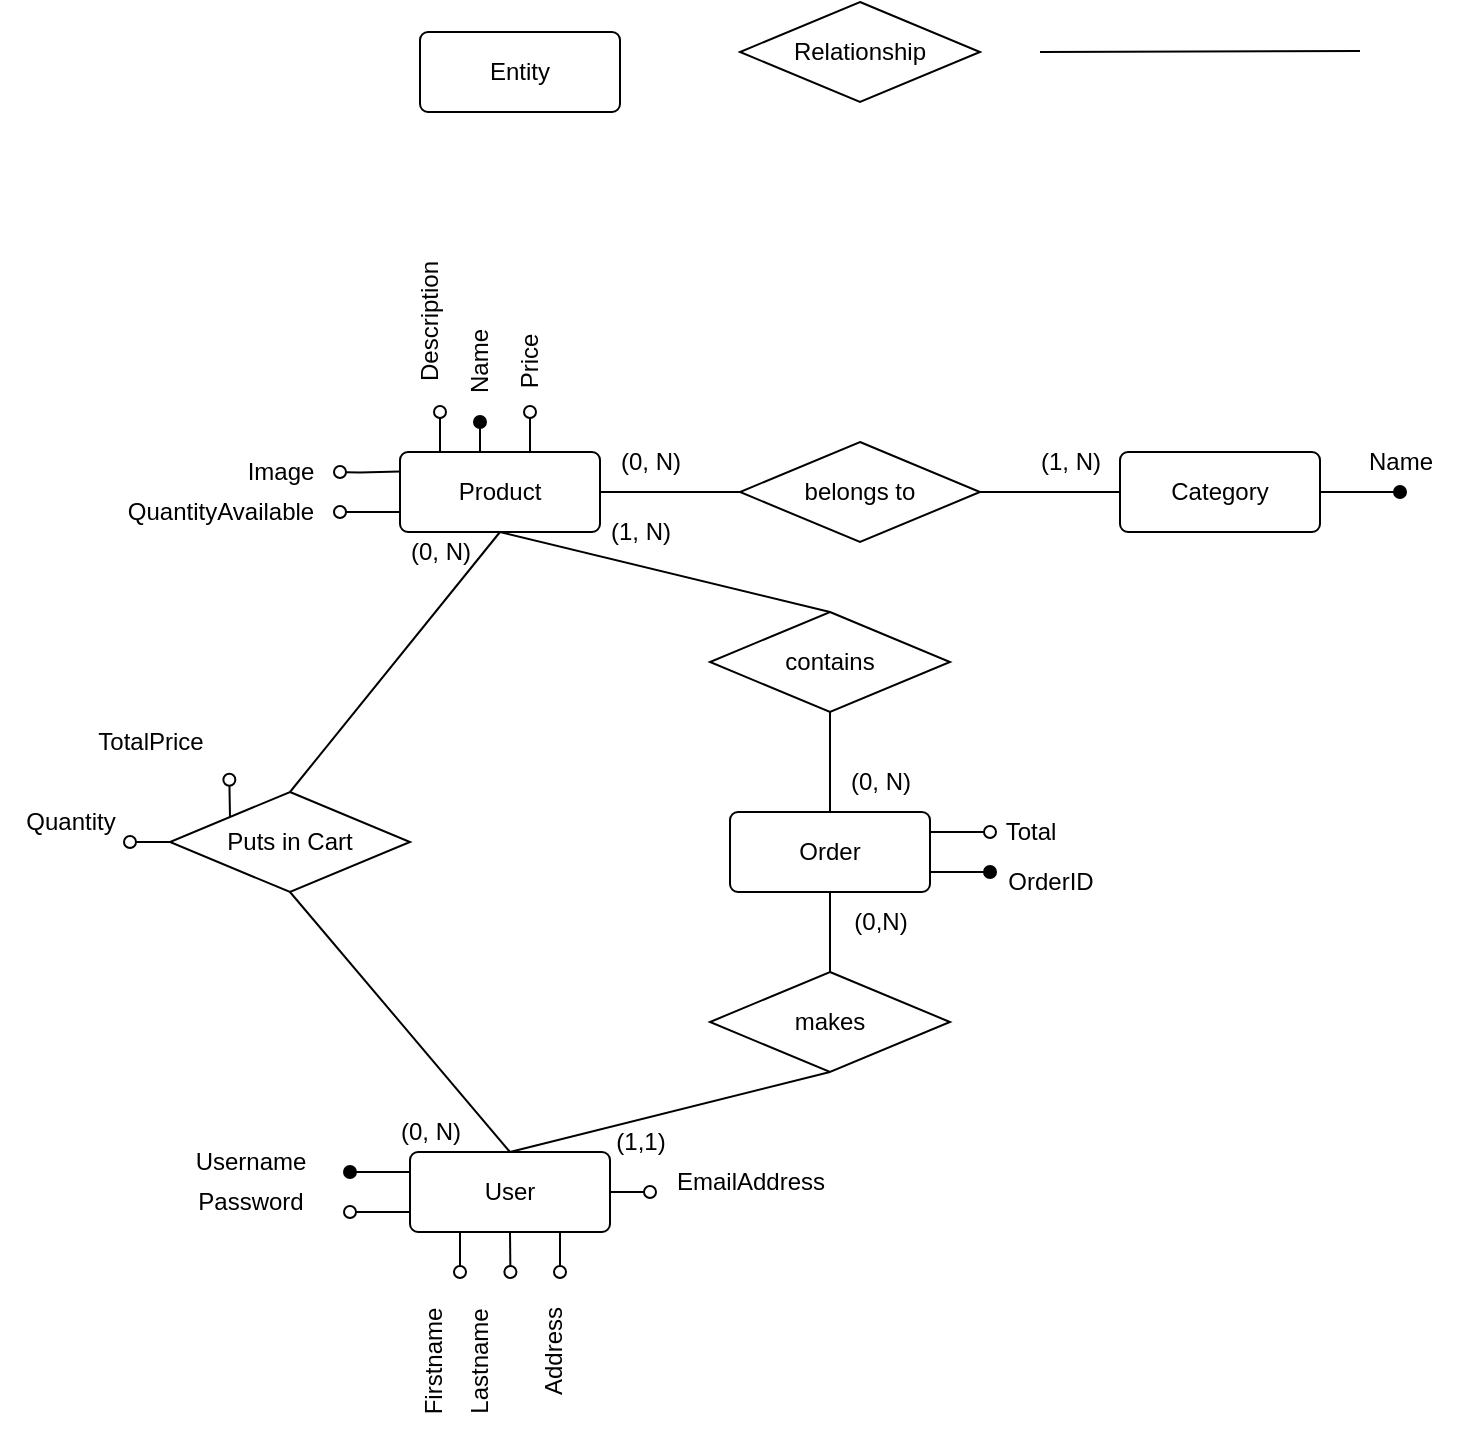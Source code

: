 <mxfile version="20.2.7" type="device"><diagram id="R2lEEEUBdFMjLlhIrx00" name="Page-1"><mxGraphModel dx="2028" dy="631" grid="1" gridSize="10" guides="1" tooltips="1" connect="1" arrows="1" fold="1" page="1" pageScale="1" pageWidth="850" pageHeight="1100" math="0" shadow="0" extFonts="Permanent Marker^https://fonts.googleapis.com/css?family=Permanent+Marker"><root><mxCell id="0"/><mxCell id="1" parent="0"/><mxCell id="NI0eeOFDapOcyom5uRhp-61" style="edgeStyle=orthogonalEdgeStyle;rounded=0;orthogonalLoop=1;jettySize=auto;html=1;exitX=1;exitY=0.25;exitDx=0;exitDy=0;startArrow=none;startFill=0;endArrow=oval;endFill=0;" edge="1" parent="1" source="NI0eeOFDapOcyom5uRhp-1"><mxGeometry relative="1" as="geometry"><mxPoint x="415" y="450.143" as="targetPoint"/></mxGeometry></mxCell><mxCell id="NI0eeOFDapOcyom5uRhp-63" style="edgeStyle=orthogonalEdgeStyle;rounded=0;orthogonalLoop=1;jettySize=auto;html=1;exitX=1;exitY=0.75;exitDx=0;exitDy=0;startArrow=none;startFill=0;endArrow=oval;endFill=1;" edge="1" parent="1" source="NI0eeOFDapOcyom5uRhp-1"><mxGeometry relative="1" as="geometry"><mxPoint x="415" y="470.143" as="targetPoint"/></mxGeometry></mxCell><mxCell id="NI0eeOFDapOcyom5uRhp-1" value="Order" style="rounded=1;arcSize=10;whiteSpace=wrap;html=1;align=center;" vertex="1" parent="1"><mxGeometry x="285" y="440" width="100" height="40" as="geometry"/></mxCell><mxCell id="NI0eeOFDapOcyom5uRhp-2" value="belongs to" style="shape=rhombus;perimeter=rhombusPerimeter;whiteSpace=wrap;html=1;align=center;" vertex="1" parent="1"><mxGeometry x="290" y="255" width="120" height="50" as="geometry"/></mxCell><mxCell id="NI0eeOFDapOcyom5uRhp-3" value="" style="endArrow=none;html=1;rounded=0;" edge="1" parent="1"><mxGeometry relative="1" as="geometry"><mxPoint x="440" y="60" as="sourcePoint"/><mxPoint x="600" y="59.5" as="targetPoint"/></mxGeometry></mxCell><mxCell id="NI0eeOFDapOcyom5uRhp-17" style="edgeStyle=orthogonalEdgeStyle;rounded=0;orthogonalLoop=1;jettySize=auto;html=1;exitX=0.75;exitY=0;exitDx=0;exitDy=0;startArrow=none;startFill=0;endArrow=oval;endFill=0;" edge="1" parent="1" source="NI0eeOFDapOcyom5uRhp-4" target="NI0eeOFDapOcyom5uRhp-19"><mxGeometry relative="1" as="geometry"><mxPoint x="195.143" y="240" as="targetPoint"/><Array as="points"><mxPoint x="185" y="260"/></Array></mxGeometry></mxCell><mxCell id="NI0eeOFDapOcyom5uRhp-24" style="edgeStyle=orthogonalEdgeStyle;rounded=0;orthogonalLoop=1;jettySize=auto;html=1;exitX=0.5;exitY=0;exitDx=0;exitDy=0;startArrow=none;startFill=0;endArrow=oval;endFill=1;" edge="1" parent="1" source="NI0eeOFDapOcyom5uRhp-4" target="NI0eeOFDapOcyom5uRhp-18"><mxGeometry relative="1" as="geometry"><mxPoint x="169.905" y="240" as="targetPoint"/><Array as="points"><mxPoint x="160" y="260"/></Array></mxGeometry></mxCell><mxCell id="NI0eeOFDapOcyom5uRhp-25" style="edgeStyle=orthogonalEdgeStyle;rounded=0;orthogonalLoop=1;jettySize=auto;html=1;exitX=0.25;exitY=0;exitDx=0;exitDy=0;startArrow=none;startFill=0;endArrow=oval;endFill=0;" edge="1" parent="1" source="NI0eeOFDapOcyom5uRhp-4"><mxGeometry relative="1" as="geometry"><mxPoint x="140" y="240" as="targetPoint"/><Array as="points"><mxPoint x="140" y="260"/></Array></mxGeometry></mxCell><mxCell id="NI0eeOFDapOcyom5uRhp-30" style="edgeStyle=orthogonalEdgeStyle;rounded=0;orthogonalLoop=1;jettySize=auto;html=1;exitX=0;exitY=0.75;exitDx=0;exitDy=0;startArrow=none;startFill=0;endArrow=oval;endFill=0;" edge="1" parent="1" source="NI0eeOFDapOcyom5uRhp-4" target="NI0eeOFDapOcyom5uRhp-23"><mxGeometry relative="1" as="geometry"/></mxCell><mxCell id="NI0eeOFDapOcyom5uRhp-4" value="Product" style="rounded=1;arcSize=10;whiteSpace=wrap;html=1;align=center;" vertex="1" parent="1"><mxGeometry x="120" y="260" width="100" height="40" as="geometry"/></mxCell><mxCell id="NI0eeOFDapOcyom5uRhp-5" value="Relationship" style="shape=rhombus;perimeter=rhombusPerimeter;whiteSpace=wrap;html=1;align=center;" vertex="1" parent="1"><mxGeometry x="290" y="35" width="120" height="50" as="geometry"/></mxCell><mxCell id="NI0eeOFDapOcyom5uRhp-12" style="edgeStyle=orthogonalEdgeStyle;rounded=0;orthogonalLoop=1;jettySize=auto;html=1;exitX=1;exitY=0.25;exitDx=0;exitDy=0;startArrow=none;startFill=0;endArrow=oval;endFill=1;" edge="1" parent="1" source="NI0eeOFDapOcyom5uRhp-6"><mxGeometry relative="1" as="geometry"><mxPoint x="620" y="280" as="targetPoint"/><Array as="points"><mxPoint x="580" y="280"/><mxPoint x="610" y="280"/></Array></mxGeometry></mxCell><mxCell id="NI0eeOFDapOcyom5uRhp-6" value="Category" style="rounded=1;arcSize=10;whiteSpace=wrap;html=1;align=center;" vertex="1" parent="1"><mxGeometry x="480" y="260" width="100" height="40" as="geometry"/></mxCell><mxCell id="NI0eeOFDapOcyom5uRhp-7" value="" style="endArrow=none;html=1;rounded=0;" edge="1" parent="1" source="NI0eeOFDapOcyom5uRhp-4" target="NI0eeOFDapOcyom5uRhp-2"><mxGeometry relative="1" as="geometry"><mxPoint x="450" y="129.5" as="sourcePoint"/><mxPoint x="610" y="129.5" as="targetPoint"/></mxGeometry></mxCell><mxCell id="NI0eeOFDapOcyom5uRhp-8" value="" style="endArrow=none;html=1;rounded=0;" edge="1" parent="1" source="NI0eeOFDapOcyom5uRhp-2" target="NI0eeOFDapOcyom5uRhp-6"><mxGeometry relative="1" as="geometry"><mxPoint x="450" y="129.5" as="sourcePoint"/><mxPoint x="610" y="129.5" as="targetPoint"/></mxGeometry></mxCell><mxCell id="NI0eeOFDapOcyom5uRhp-13" value="&lt;div&gt;Name&lt;/div&gt;" style="text;html=1;align=center;verticalAlign=middle;resizable=0;points=[];autosize=1;strokeColor=none;fillColor=none;" vertex="1" parent="1"><mxGeometry x="590" y="250" width="60" height="30" as="geometry"/></mxCell><mxCell id="NI0eeOFDapOcyom5uRhp-18" value="Name" style="text;html=1;align=center;verticalAlign=middle;resizable=0;points=[];autosize=1;strokeColor=none;fillColor=none;rotation=270;" vertex="1" parent="1"><mxGeometry x="130" y="200" width="60" height="30" as="geometry"/></mxCell><mxCell id="NI0eeOFDapOcyom5uRhp-19" value="Price" style="text;html=1;align=center;verticalAlign=middle;resizable=0;points=[];autosize=1;strokeColor=none;fillColor=none;rotation=270;" vertex="1" parent="1"><mxGeometry x="160" y="200" width="50" height="30" as="geometry"/></mxCell><mxCell id="NI0eeOFDapOcyom5uRhp-21" value="&lt;div&gt;Image&lt;/div&gt;" style="text;html=1;align=center;verticalAlign=middle;resizable=0;points=[];autosize=1;strokeColor=none;fillColor=none;" vertex="1" parent="1"><mxGeometry x="30" y="255" width="60" height="30" as="geometry"/></mxCell><mxCell id="NI0eeOFDapOcyom5uRhp-23" value="&lt;div&gt;QuantityAvailable&lt;/div&gt;" style="text;html=1;align=center;verticalAlign=middle;resizable=0;points=[];autosize=1;strokeColor=none;fillColor=none;" vertex="1" parent="1"><mxGeometry x="-30" y="275" width="120" height="30" as="geometry"/></mxCell><mxCell id="NI0eeOFDapOcyom5uRhp-27" style="edgeStyle=orthogonalEdgeStyle;rounded=0;orthogonalLoop=1;jettySize=auto;html=1;exitX=0;exitY=0.25;exitDx=0;exitDy=0;startArrow=none;startFill=0;endArrow=oval;endFill=0;" edge="1" parent="1" target="NI0eeOFDapOcyom5uRhp-21"><mxGeometry relative="1" as="geometry"><mxPoint x="90" y="270.04" as="targetPoint"/><mxPoint x="120.0" y="269.8" as="sourcePoint"/></mxGeometry></mxCell><mxCell id="NI0eeOFDapOcyom5uRhp-31" value="&lt;div&gt;Description&lt;/div&gt;" style="text;html=1;align=center;verticalAlign=middle;resizable=0;points=[];autosize=1;strokeColor=none;fillColor=none;rotation=-90;" vertex="1" parent="1"><mxGeometry x="90" y="180" width="90" height="30" as="geometry"/></mxCell><mxCell id="NI0eeOFDapOcyom5uRhp-39" style="edgeStyle=orthogonalEdgeStyle;rounded=0;orthogonalLoop=1;jettySize=auto;html=1;exitX=0;exitY=0.25;exitDx=0;exitDy=0;startArrow=none;startFill=0;endArrow=oval;endFill=1;" edge="1" parent="1" source="NI0eeOFDapOcyom5uRhp-32"><mxGeometry relative="1" as="geometry"><mxPoint x="95" y="620" as="targetPoint"/></mxGeometry></mxCell><mxCell id="NI0eeOFDapOcyom5uRhp-40" style="edgeStyle=orthogonalEdgeStyle;rounded=0;orthogonalLoop=1;jettySize=auto;html=1;exitX=0;exitY=0.75;exitDx=0;exitDy=0;startArrow=none;startFill=0;endArrow=oval;endFill=0;" edge="1" parent="1" source="NI0eeOFDapOcyom5uRhp-32"><mxGeometry relative="1" as="geometry"><mxPoint x="95" y="640" as="targetPoint"/></mxGeometry></mxCell><mxCell id="NI0eeOFDapOcyom5uRhp-41" style="edgeStyle=orthogonalEdgeStyle;rounded=0;orthogonalLoop=1;jettySize=auto;html=1;exitX=0.25;exitY=1;exitDx=0;exitDy=0;startArrow=none;startFill=0;endArrow=oval;endFill=0;" edge="1" parent="1" source="NI0eeOFDapOcyom5uRhp-32"><mxGeometry relative="1" as="geometry"><mxPoint x="150" y="670" as="targetPoint"/></mxGeometry></mxCell><mxCell id="NI0eeOFDapOcyom5uRhp-42" style="edgeStyle=orthogonalEdgeStyle;rounded=0;orthogonalLoop=1;jettySize=auto;html=1;exitX=0.5;exitY=1;exitDx=0;exitDy=0;startArrow=none;startFill=0;endArrow=oval;endFill=0;" edge="1" parent="1" source="NI0eeOFDapOcyom5uRhp-32"><mxGeometry relative="1" as="geometry"><mxPoint x="175.2" y="670" as="targetPoint"/></mxGeometry></mxCell><mxCell id="NI0eeOFDapOcyom5uRhp-43" style="edgeStyle=orthogonalEdgeStyle;rounded=0;orthogonalLoop=1;jettySize=auto;html=1;exitX=0.75;exitY=1;exitDx=0;exitDy=0;startArrow=none;startFill=0;endArrow=oval;endFill=0;" edge="1" parent="1" source="NI0eeOFDapOcyom5uRhp-32"><mxGeometry relative="1" as="geometry"><mxPoint x="200" y="670" as="targetPoint"/></mxGeometry></mxCell><mxCell id="NI0eeOFDapOcyom5uRhp-44" style="edgeStyle=orthogonalEdgeStyle;rounded=0;orthogonalLoop=1;jettySize=auto;html=1;exitX=1;exitY=0.5;exitDx=0;exitDy=0;startArrow=none;startFill=0;endArrow=oval;endFill=0;" edge="1" parent="1" source="NI0eeOFDapOcyom5uRhp-32"><mxGeometry relative="1" as="geometry"><mxPoint x="245" y="630" as="targetPoint"/></mxGeometry></mxCell><mxCell id="NI0eeOFDapOcyom5uRhp-32" value="&lt;div&gt;User&lt;/div&gt;" style="rounded=1;arcSize=10;whiteSpace=wrap;html=1;align=center;" vertex="1" parent="1"><mxGeometry x="125" y="610" width="100" height="40" as="geometry"/></mxCell><mxCell id="NI0eeOFDapOcyom5uRhp-33" value="&lt;div&gt;Username&lt;/div&gt;" style="text;html=1;align=center;verticalAlign=middle;resizable=0;points=[];autosize=1;strokeColor=none;fillColor=none;" vertex="1" parent="1"><mxGeometry x="5" y="600" width="80" height="30" as="geometry"/></mxCell><mxCell id="NI0eeOFDapOcyom5uRhp-34" value="&lt;div&gt;Password&lt;/div&gt;" style="text;html=1;align=center;verticalAlign=middle;resizable=0;points=[];autosize=1;strokeColor=none;fillColor=none;" vertex="1" parent="1"><mxGeometry x="5" y="620" width="80" height="30" as="geometry"/></mxCell><mxCell id="NI0eeOFDapOcyom5uRhp-35" value="Firstname" style="text;html=1;align=center;verticalAlign=middle;resizable=0;points=[];autosize=1;strokeColor=none;fillColor=none;rotation=-90;" vertex="1" parent="1"><mxGeometry x="97" y="700" width="80" height="30" as="geometry"/></mxCell><mxCell id="NI0eeOFDapOcyom5uRhp-36" value="Lastname" style="text;html=1;align=center;verticalAlign=middle;resizable=0;points=[];autosize=1;strokeColor=none;fillColor=none;rotation=-90;" vertex="1" parent="1"><mxGeometry x="120" y="700" width="80" height="30" as="geometry"/></mxCell><mxCell id="NI0eeOFDapOcyom5uRhp-37" value="EmailAddress" style="text;html=1;align=center;verticalAlign=middle;resizable=0;points=[];autosize=1;strokeColor=none;fillColor=none;" vertex="1" parent="1"><mxGeometry x="245" y="610" width="100" height="30" as="geometry"/></mxCell><mxCell id="NI0eeOFDapOcyom5uRhp-38" value="Address" style="text;html=1;align=center;verticalAlign=middle;resizable=0;points=[];autosize=1;strokeColor=none;fillColor=none;rotation=-90;" vertex="1" parent="1"><mxGeometry x="162" y="695" width="70" height="30" as="geometry"/></mxCell><mxCell id="NI0eeOFDapOcyom5uRhp-52" style="edgeStyle=orthogonalEdgeStyle;rounded=0;orthogonalLoop=1;jettySize=auto;html=1;exitX=0;exitY=0.5;exitDx=0;exitDy=0;startArrow=none;startFill=0;endArrow=oval;endFill=0;" edge="1" parent="1" source="NI0eeOFDapOcyom5uRhp-45"><mxGeometry relative="1" as="geometry"><mxPoint x="-15" y="455.286" as="targetPoint"/></mxGeometry></mxCell><mxCell id="NI0eeOFDapOcyom5uRhp-55" style="edgeStyle=orthogonalEdgeStyle;rounded=0;orthogonalLoop=1;jettySize=auto;html=1;exitX=0;exitY=0;exitDx=0;exitDy=0;entryX=0.996;entryY=1.129;entryDx=0;entryDy=0;entryPerimeter=0;startArrow=none;startFill=0;endArrow=oval;endFill=0;" edge="1" parent="1" source="NI0eeOFDapOcyom5uRhp-45" target="NI0eeOFDapOcyom5uRhp-54"><mxGeometry relative="1" as="geometry"/></mxCell><mxCell id="NI0eeOFDapOcyom5uRhp-45" value="Puts in Cart" style="shape=rhombus;perimeter=rhombusPerimeter;whiteSpace=wrap;html=1;align=center;" vertex="1" parent="1"><mxGeometry x="5" y="430" width="120" height="50" as="geometry"/></mxCell><mxCell id="NI0eeOFDapOcyom5uRhp-47" value="" style="endArrow=none;html=1;rounded=0;entryX=0.5;entryY=0;entryDx=0;entryDy=0;exitX=0.5;exitY=1;exitDx=0;exitDy=0;" edge="1" parent="1" source="NI0eeOFDapOcyom5uRhp-4" target="NI0eeOFDapOcyom5uRhp-45"><mxGeometry relative="1" as="geometry"><mxPoint x="450" y="70" as="sourcePoint"/><mxPoint x="610" y="69.5" as="targetPoint"/></mxGeometry></mxCell><mxCell id="NI0eeOFDapOcyom5uRhp-48" value="" style="endArrow=none;html=1;rounded=0;exitX=0.5;exitY=1;exitDx=0;exitDy=0;entryX=0.5;entryY=0;entryDx=0;entryDy=0;" edge="1" parent="1" source="NI0eeOFDapOcyom5uRhp-4" target="NI0eeOFDapOcyom5uRhp-66"><mxGeometry relative="1" as="geometry"><mxPoint x="510" y="300" as="sourcePoint"/><mxPoint x="260" y="320" as="targetPoint"/></mxGeometry></mxCell><mxCell id="NI0eeOFDapOcyom5uRhp-49" value="" style="endArrow=none;html=1;rounded=0;entryX=0.5;entryY=0;entryDx=0;entryDy=0;exitX=0.5;exitY=1;exitDx=0;exitDy=0;" edge="1" parent="1" source="NI0eeOFDapOcyom5uRhp-60" target="NI0eeOFDapOcyom5uRhp-32"><mxGeometry relative="1" as="geometry"><mxPoint x="305" y="550" as="sourcePoint"/><mxPoint x="355" y="440" as="targetPoint"/></mxGeometry></mxCell><mxCell id="NI0eeOFDapOcyom5uRhp-50" value="" style="endArrow=none;html=1;rounded=0;exitX=0.5;exitY=1;exitDx=0;exitDy=0;entryX=0.5;entryY=0;entryDx=0;entryDy=0;" edge="1" parent="1" source="NI0eeOFDapOcyom5uRhp-45" target="NI0eeOFDapOcyom5uRhp-32"><mxGeometry relative="1" as="geometry"><mxPoint x="475" y="130" as="sourcePoint"/><mxPoint x="635" y="129.5" as="targetPoint"/></mxGeometry></mxCell><mxCell id="NI0eeOFDapOcyom5uRhp-53" value="Quantity" style="text;html=1;align=center;verticalAlign=middle;resizable=0;points=[];autosize=1;strokeColor=none;fillColor=none;" vertex="1" parent="1"><mxGeometry x="-80" y="430" width="70" height="30" as="geometry"/></mxCell><mxCell id="NI0eeOFDapOcyom5uRhp-54" value="TotalPrice" style="text;html=1;align=center;verticalAlign=middle;resizable=0;points=[];autosize=1;strokeColor=none;fillColor=none;" vertex="1" parent="1"><mxGeometry x="-45" y="390" width="80" height="30" as="geometry"/></mxCell><mxCell id="NI0eeOFDapOcyom5uRhp-59" value="Entity" style="rounded=1;arcSize=10;whiteSpace=wrap;html=1;align=center;" vertex="1" parent="1"><mxGeometry x="130" y="50" width="100" height="40" as="geometry"/></mxCell><mxCell id="NI0eeOFDapOcyom5uRhp-60" value="makes" style="shape=rhombus;perimeter=rhombusPerimeter;whiteSpace=wrap;html=1;align=center;" vertex="1" parent="1"><mxGeometry x="275" y="520" width="120" height="50" as="geometry"/></mxCell><mxCell id="NI0eeOFDapOcyom5uRhp-62" value="Total" style="text;html=1;align=center;verticalAlign=middle;resizable=0;points=[];autosize=1;strokeColor=none;fillColor=none;" vertex="1" parent="1"><mxGeometry x="410" y="435" width="50" height="30" as="geometry"/></mxCell><mxCell id="NI0eeOFDapOcyom5uRhp-64" value="OrderID" style="text;html=1;align=center;verticalAlign=middle;resizable=0;points=[];autosize=1;strokeColor=none;fillColor=none;" vertex="1" parent="1"><mxGeometry x="410" y="460" width="70" height="30" as="geometry"/></mxCell><mxCell id="NI0eeOFDapOcyom5uRhp-65" value="" style="endArrow=none;html=1;rounded=0;exitX=0.5;exitY=0;exitDx=0;exitDy=0;" edge="1" parent="1" source="NI0eeOFDapOcyom5uRhp-60" target="NI0eeOFDapOcyom5uRhp-1"><mxGeometry relative="1" as="geometry"><mxPoint x="185" y="350" as="sourcePoint"/><mxPoint x="315" y="400" as="targetPoint"/></mxGeometry></mxCell><mxCell id="NI0eeOFDapOcyom5uRhp-66" value="contains" style="shape=rhombus;perimeter=rhombusPerimeter;whiteSpace=wrap;html=1;align=center;" vertex="1" parent="1"><mxGeometry x="275" y="340" width="120" height="50" as="geometry"/></mxCell><mxCell id="NI0eeOFDapOcyom5uRhp-68" value="" style="endArrow=none;html=1;rounded=0;" edge="1" parent="1" source="NI0eeOFDapOcyom5uRhp-1" target="NI0eeOFDapOcyom5uRhp-66"><mxGeometry relative="1" as="geometry"><mxPoint x="180" y="310" as="sourcePoint"/><mxPoint x="345" y="350" as="targetPoint"/></mxGeometry></mxCell><mxCell id="NI0eeOFDapOcyom5uRhp-69" value="(0, N)" style="text;html=1;align=center;verticalAlign=middle;resizable=0;points=[];autosize=1;strokeColor=none;fillColor=none;" vertex="1" parent="1"><mxGeometry x="110" y="585" width="50" height="30" as="geometry"/></mxCell><mxCell id="NI0eeOFDapOcyom5uRhp-71" value="(0, N)" style="text;html=1;align=center;verticalAlign=middle;resizable=0;points=[];autosize=1;strokeColor=none;fillColor=none;" vertex="1" parent="1"><mxGeometry x="115" y="295" width="50" height="30" as="geometry"/></mxCell><mxCell id="NI0eeOFDapOcyom5uRhp-72" value="(1, N)" style="text;html=1;align=center;verticalAlign=middle;resizable=0;points=[];autosize=1;strokeColor=none;fillColor=none;" vertex="1" parent="1"><mxGeometry x="215" y="285" width="50" height="30" as="geometry"/></mxCell><mxCell id="NI0eeOFDapOcyom5uRhp-73" value="(0, N)" style="text;html=1;align=center;verticalAlign=middle;resizable=0;points=[];autosize=1;strokeColor=none;fillColor=none;" vertex="1" parent="1"><mxGeometry x="335" y="410" width="50" height="30" as="geometry"/></mxCell><mxCell id="NI0eeOFDapOcyom5uRhp-74" value="(0,N)" style="text;html=1;align=center;verticalAlign=middle;resizable=0;points=[];autosize=1;strokeColor=none;fillColor=none;" vertex="1" parent="1"><mxGeometry x="335" y="480" width="50" height="30" as="geometry"/></mxCell><mxCell id="NI0eeOFDapOcyom5uRhp-75" value="(1,1)" style="text;html=1;align=center;verticalAlign=middle;resizable=0;points=[];autosize=1;strokeColor=none;fillColor=none;" vertex="1" parent="1"><mxGeometry x="215" y="590" width="50" height="30" as="geometry"/></mxCell><mxCell id="NI0eeOFDapOcyom5uRhp-76" value="(0, N)" style="text;html=1;align=center;verticalAlign=middle;resizable=0;points=[];autosize=1;strokeColor=none;fillColor=none;" vertex="1" parent="1"><mxGeometry x="220" y="250" width="50" height="30" as="geometry"/></mxCell><mxCell id="NI0eeOFDapOcyom5uRhp-77" value="(1, N)" style="text;html=1;align=center;verticalAlign=middle;resizable=0;points=[];autosize=1;strokeColor=none;fillColor=none;" vertex="1" parent="1"><mxGeometry x="430" y="250" width="50" height="30" as="geometry"/></mxCell></root></mxGraphModel></diagram></mxfile>